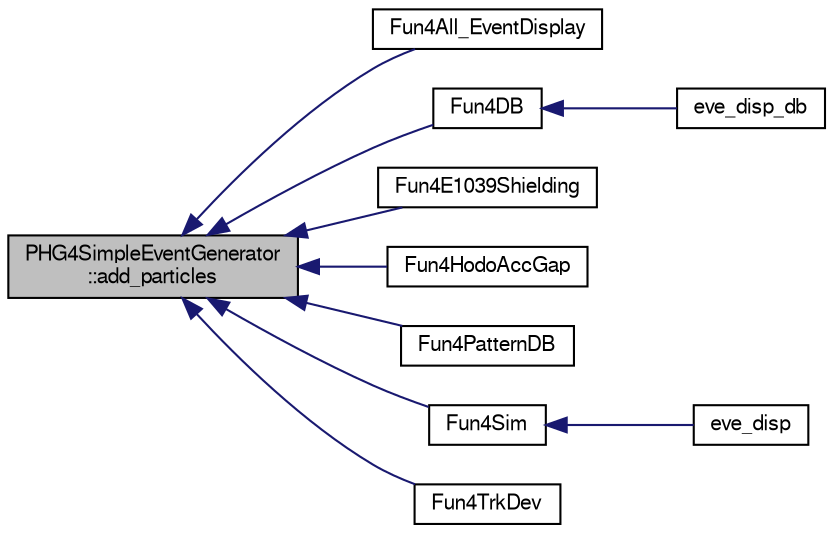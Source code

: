 digraph "PHG4SimpleEventGenerator::add_particles"
{
  bgcolor="transparent";
  edge [fontname="FreeSans",fontsize="10",labelfontname="FreeSans",labelfontsize="10"];
  node [fontname="FreeSans",fontsize="10",shape=record];
  rankdir="LR";
  Node1 [label="PHG4SimpleEventGenerator\l::add_particles",height=0.2,width=0.4,color="black", fillcolor="grey75", style="filled" fontcolor="black"];
  Node1 -> Node2 [dir="back",color="midnightblue",fontsize="10",style="solid",fontname="FreeSans"];
  Node2 [label="Fun4All_EventDisplay",height=0.2,width=0.4,color="black",URL="$df/d27/Fun4All__EventDisplay_8C.html#a1882962483c970b18963752d848a9f60"];
  Node1 -> Node3 [dir="back",color="midnightblue",fontsize="10",style="solid",fontname="FreeSans"];
  Node3 [label="Fun4DB",height=0.2,width=0.4,color="black",URL="$df/dc0/Fun4DB_8C.html#a156048b96f7485e3cc410afbc05fc286"];
  Node3 -> Node4 [dir="back",color="midnightblue",fontsize="10",style="solid",fontname="FreeSans"];
  Node4 [label="eve_disp_db",height=0.2,width=0.4,color="black",URL="$de/d2a/eve__disp__db_8C.html#aa8b45dd9cf940c8aff427aed5d9db19f"];
  Node1 -> Node5 [dir="back",color="midnightblue",fontsize="10",style="solid",fontname="FreeSans"];
  Node5 [label="Fun4E1039Shielding",height=0.2,width=0.4,color="black",URL="$d2/d24/Fun4E1039Shielding_8C.html#a42592782dd55d6e219305ff678a00dc2"];
  Node1 -> Node6 [dir="back",color="midnightblue",fontsize="10",style="solid",fontname="FreeSans"];
  Node6 [label="Fun4HodoAccGap",height=0.2,width=0.4,color="black",URL="$d6/d6a/Fun4HodoAccGap_8C.html#a7aaa0687f144d5e7b417d7e9ac5f36da"];
  Node1 -> Node7 [dir="back",color="midnightblue",fontsize="10",style="solid",fontname="FreeSans"];
  Node7 [label="Fun4PatternDB",height=0.2,width=0.4,color="black",URL="$d7/d66/Fun4PatternDB_8C.html#a9e68afec0dfdd12961d550386529d5eb"];
  Node1 -> Node8 [dir="back",color="midnightblue",fontsize="10",style="solid",fontname="FreeSans"];
  Node8 [label="Fun4Sim",height=0.2,width=0.4,color="black",URL="$d7/d65/e1039-core_2macros_2Fun4Sim_8C.html#a5e9276116ae0064f58b288a1e0e4e3db"];
  Node8 -> Node9 [dir="back",color="midnightblue",fontsize="10",style="solid",fontname="FreeSans"];
  Node9 [label="eve_disp",height=0.2,width=0.4,color="black",URL="$d2/d96/eve__disp_8C.html#abeb034dea489ef1866373d2464ec5721"];
  Node1 -> Node10 [dir="back",color="midnightblue",fontsize="10",style="solid",fontname="FreeSans"];
  Node10 [label="Fun4TrkDev",height=0.2,width=0.4,color="black",URL="$d2/d3a/Fun4TrkDev_8C.html#abd98cf50196a6ad7cb2289d1f0442b73"];
}
